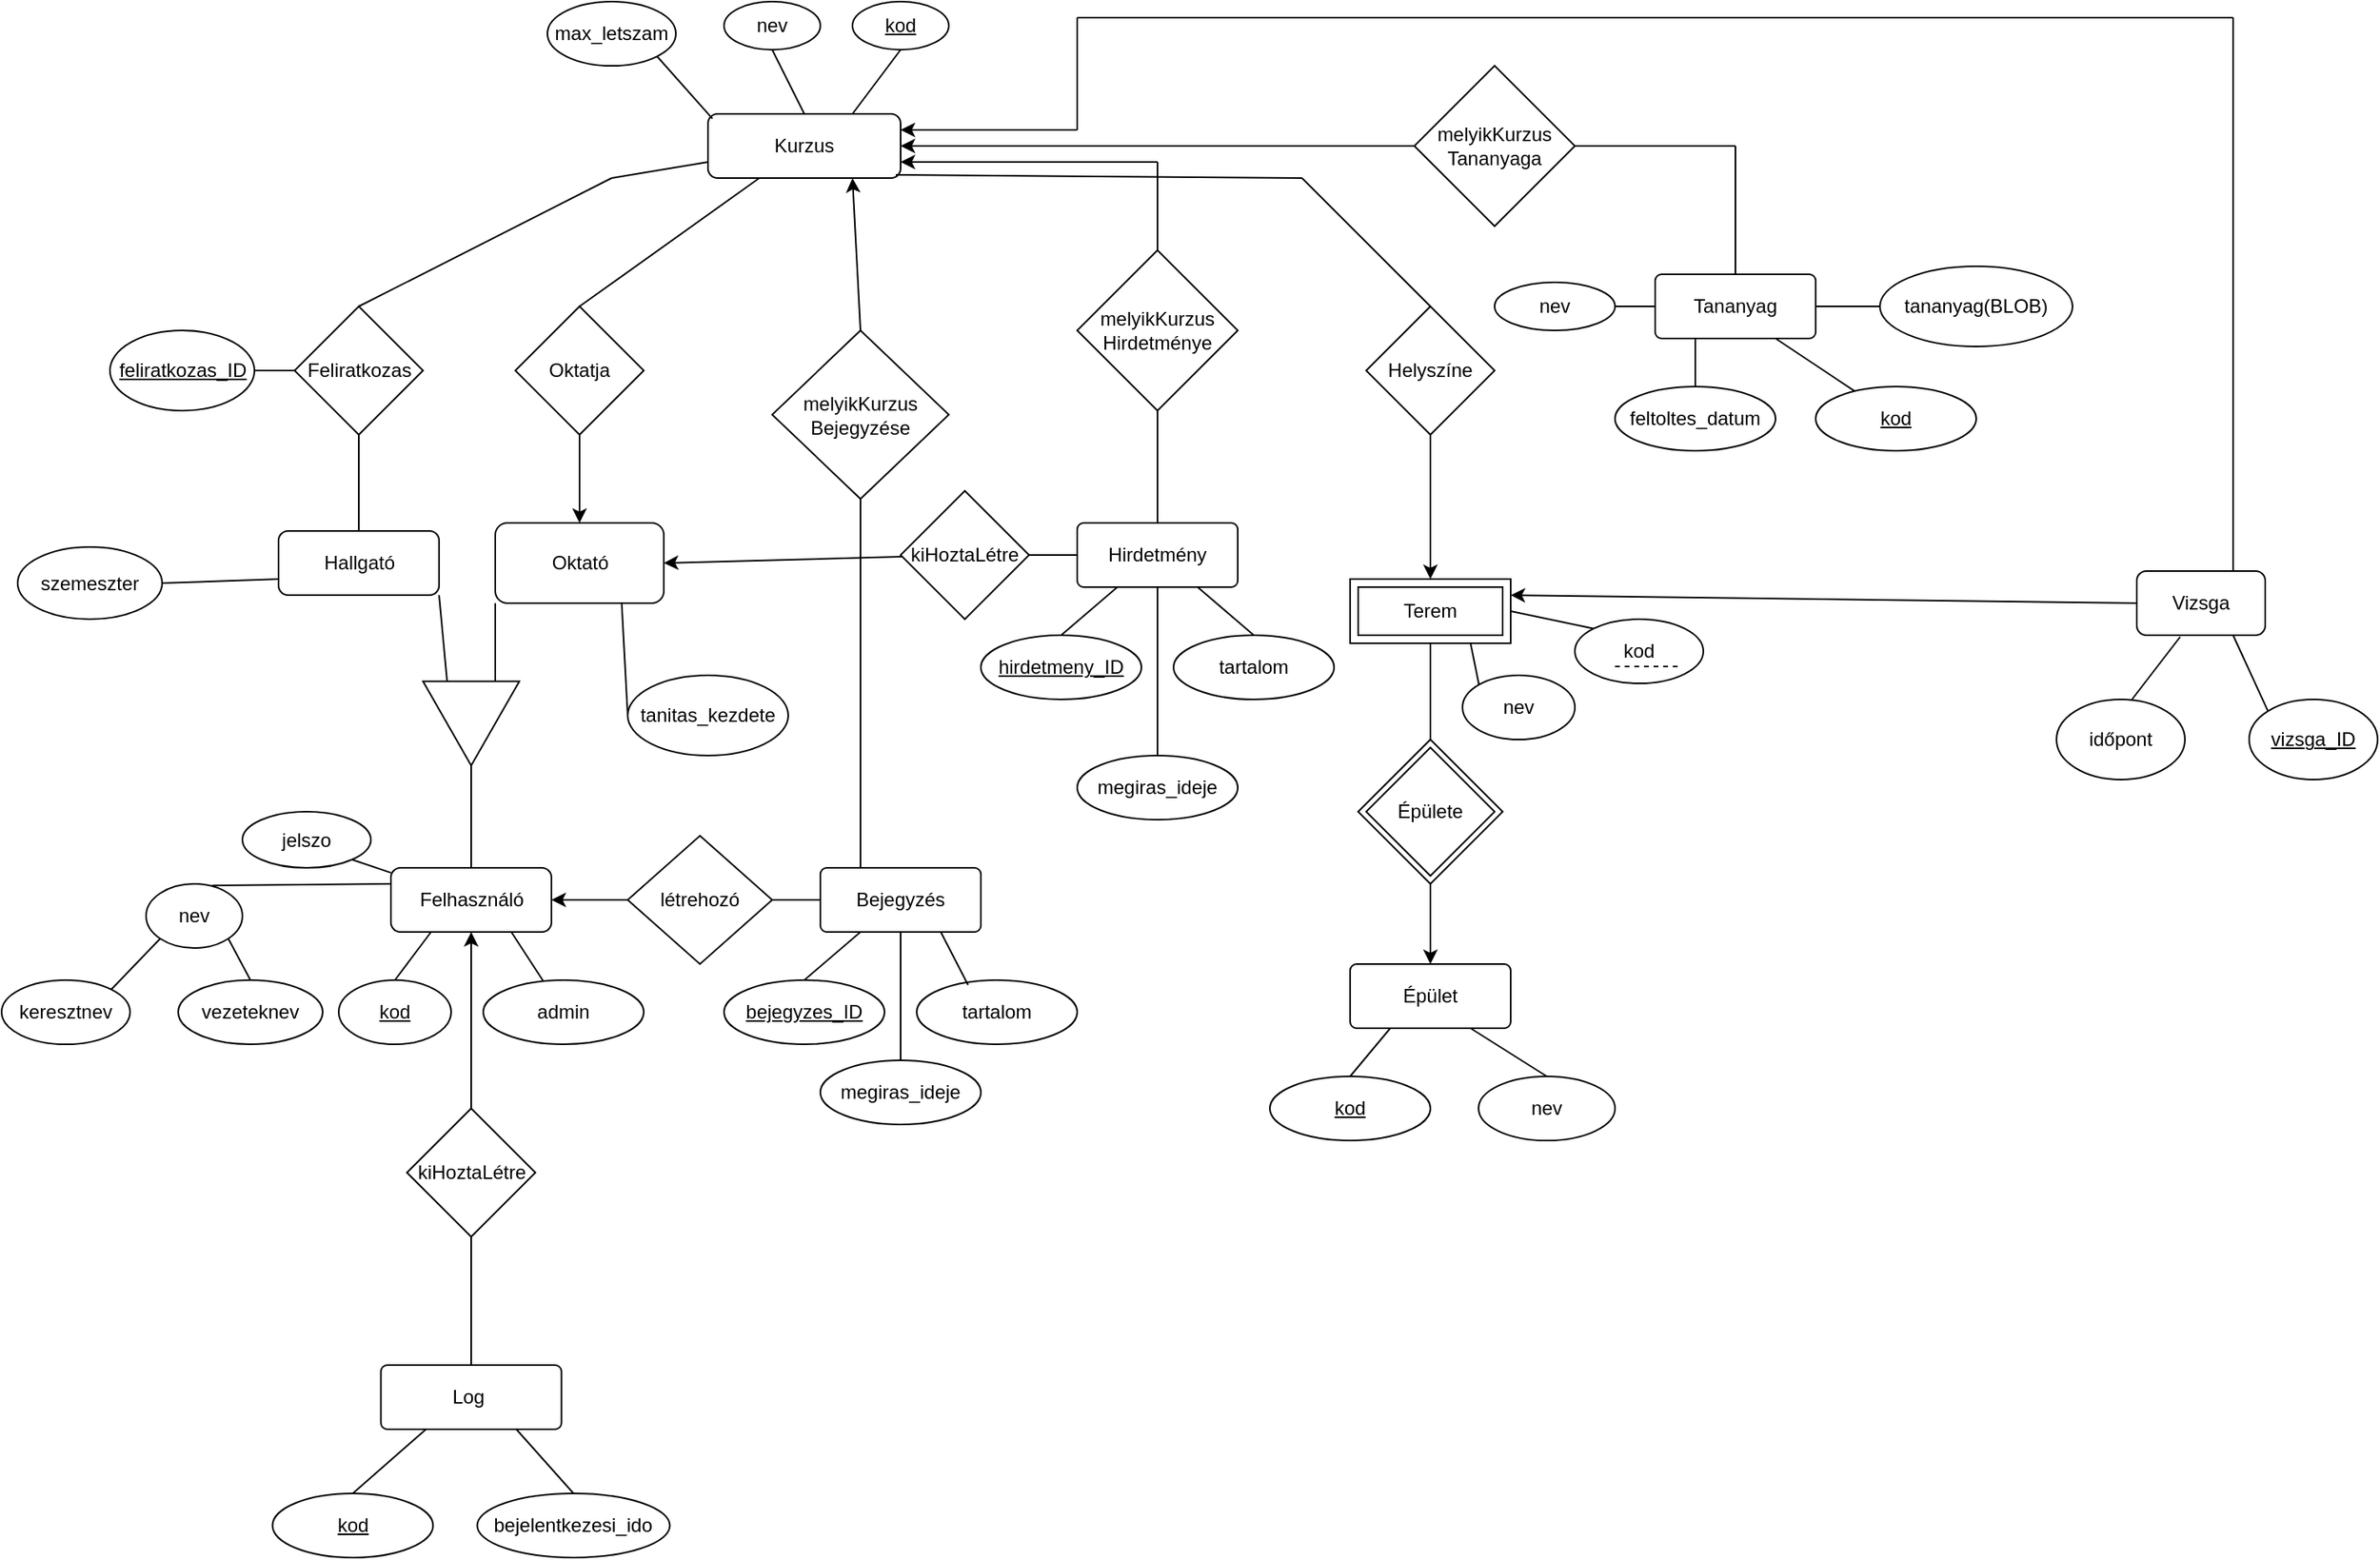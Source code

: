 <mxfile version="16.6.6" type="google"><diagram id="WmtT6XmXZEdIb6NEFMJ5" name="Page-1"><mxGraphModel dx="2021" dy="764" grid="1" gridSize="10" guides="1" tooltips="1" connect="1" arrows="1" fold="1" page="1" pageScale="1" pageWidth="1654" pageHeight="1169" math="0" shadow="0"><root><mxCell id="0"/><mxCell id="1" parent="0"/><mxCell id="8" style="edgeStyle=none;html=1;entryX=0.5;entryY=0;entryDx=0;entryDy=0;startArrow=none;startFill=0;endArrow=none;endFill=0;targetPerimeterSpacing=0;strokeWidth=1;" parent="1" source="G7EogQ3TygG4Y2U64nS0-4" target="G7EogQ3TygG4Y2U64nS0-14" edge="1"><mxGeometry relative="1" as="geometry"/></mxCell><mxCell id="G7EogQ3TygG4Y2U64nS0-4" value="Kurzus" style="rounded=1;whiteSpace=wrap;html=1;" parent="1" vertex="1"><mxGeometry x="450" y="100" width="120" height="40" as="geometry"/></mxCell><mxCell id="G7EogQ3TygG4Y2U64nS0-5" value="" style="endArrow=none;html=1;rounded=0;exitX=0.75;exitY=0;exitDx=0;exitDy=0;entryX=0.5;entryY=1;entryDx=0;entryDy=0;" parent="1" source="G7EogQ3TygG4Y2U64nS0-4" target="G7EogQ3TygG4Y2U64nS0-10" edge="1"><mxGeometry width="50" height="50" relative="1" as="geometry"><mxPoint x="560" y="50" as="sourcePoint"/><mxPoint x="580" y="50" as="targetPoint"/></mxGeometry></mxCell><mxCell id="G7EogQ3TygG4Y2U64nS0-6" value="" style="endArrow=none;html=1;rounded=0;entryX=0.5;entryY=0;entryDx=0;entryDy=0;exitX=0.5;exitY=1;exitDx=0;exitDy=0;" parent="1" source="G7EogQ3TygG4Y2U64nS0-9" target="G7EogQ3TygG4Y2U64nS0-4" edge="1"><mxGeometry width="50" height="50" relative="1" as="geometry"><mxPoint x="470" y="50" as="sourcePoint"/><mxPoint x="570" y="130" as="targetPoint"/></mxGeometry></mxCell><mxCell id="G7EogQ3TygG4Y2U64nS0-7" value="" style="endArrow=none;html=1;rounded=0;entryX=0.023;entryY=0.074;entryDx=0;entryDy=0;entryPerimeter=0;exitX=1;exitY=1;exitDx=0;exitDy=0;" parent="1" source="G7EogQ3TygG4Y2U64nS0-8" target="G7EogQ3TygG4Y2U64nS0-4" edge="1"><mxGeometry width="50" height="50" relative="1" as="geometry"><mxPoint x="390" y="50" as="sourcePoint"/><mxPoint x="440" y="100" as="targetPoint"/></mxGeometry></mxCell><mxCell id="G7EogQ3TygG4Y2U64nS0-8" value="max_letszam" style="ellipse;whiteSpace=wrap;html=1;" parent="1" vertex="1"><mxGeometry x="350" y="30" width="80" height="40" as="geometry"/></mxCell><mxCell id="G7EogQ3TygG4Y2U64nS0-9" value="nev" style="ellipse;whiteSpace=wrap;html=1;" parent="1" vertex="1"><mxGeometry x="460" y="30" width="60" height="30" as="geometry"/></mxCell><mxCell id="G7EogQ3TygG4Y2U64nS0-12" value="" style="group;fontStyle=4" parent="1" vertex="1" connectable="0"><mxGeometry x="540" y="30" width="60" height="30" as="geometry"/></mxCell><mxCell id="G7EogQ3TygG4Y2U64nS0-10" value="kod" style="ellipse;whiteSpace=wrap;html=1;fontStyle=4" parent="G7EogQ3TygG4Y2U64nS0-12" vertex="1"><mxGeometry width="60" height="30" as="geometry"/></mxCell><mxCell id="G7EogQ3TygG4Y2U64nS0-13" value="Feliratkozas" style="rhombus;whiteSpace=wrap;html=1;" parent="1" vertex="1"><mxGeometry x="192.5" y="220" width="80" height="80" as="geometry"/></mxCell><mxCell id="G7EogQ3TygG4Y2U64nS0-14" value="Oktatja" style="rhombus;whiteSpace=wrap;html=1;" parent="1" vertex="1"><mxGeometry x="330" y="220" width="80" height="80" as="geometry"/></mxCell><mxCell id="G7EogQ3TygG4Y2U64nS0-18" value="" style="endArrow=none;html=1;rounded=0;entryX=0;entryY=0.75;entryDx=0;entryDy=0;" parent="1" target="G7EogQ3TygG4Y2U64nS0-4" edge="1"><mxGeometry width="50" height="50" relative="1" as="geometry"><mxPoint x="390" y="140" as="sourcePoint"/><mxPoint x="500" y="150" as="targetPoint"/></mxGeometry></mxCell><mxCell id="G7EogQ3TygG4Y2U64nS0-19" value="" style="endArrow=none;html=1;rounded=0;exitX=0.5;exitY=0;exitDx=0;exitDy=0;" parent="1" source="G7EogQ3TygG4Y2U64nS0-13" edge="1"><mxGeometry width="50" height="50" relative="1" as="geometry"><mxPoint x="450" y="200" as="sourcePoint"/><mxPoint x="390" y="140" as="targetPoint"/></mxGeometry></mxCell><mxCell id="G7EogQ3TygG4Y2U64nS0-21" value="Oktató" style="rounded=1;whiteSpace=wrap;html=1;" parent="1" vertex="1"><mxGeometry x="317.5" y="355" width="105" height="50" as="geometry"/></mxCell><mxCell id="G7EogQ3TygG4Y2U64nS0-22" value="" style="endArrow=classic;html=1;rounded=0;exitX=0.5;exitY=1;exitDx=0;exitDy=0;entryX=0.5;entryY=0;entryDx=0;entryDy=0;" parent="1" source="G7EogQ3TygG4Y2U64nS0-14" target="G7EogQ3TygG4Y2U64nS0-21" edge="1"><mxGeometry width="50" height="50" relative="1" as="geometry"><mxPoint x="310" y="260" as="sourcePoint"/><mxPoint x="360" y="210" as="targetPoint"/></mxGeometry></mxCell><mxCell id="G7EogQ3TygG4Y2U64nS0-23" value="tanitas_kezdete" style="ellipse;whiteSpace=wrap;html=1;" parent="1" vertex="1"><mxGeometry x="400" y="450" width="100" height="50" as="geometry"/></mxCell><mxCell id="G7EogQ3TygG4Y2U64nS0-24" value="" style="endArrow=none;html=1;rounded=0;entryX=0.75;entryY=1;entryDx=0;entryDy=0;exitX=0;exitY=0.5;exitDx=0;exitDy=0;" parent="1" source="G7EogQ3TygG4Y2U64nS0-23" target="G7EogQ3TygG4Y2U64nS0-21" edge="1"><mxGeometry width="50" height="50" relative="1" as="geometry"><mxPoint x="310" y="350" as="sourcePoint"/><mxPoint x="360" y="300" as="targetPoint"/></mxGeometry></mxCell><mxCell id="G7EogQ3TygG4Y2U64nS0-25" value="Hallgató" style="rounded=1;whiteSpace=wrap;html=1;" parent="1" vertex="1"><mxGeometry x="182.5" y="360" width="100" height="40" as="geometry"/></mxCell><mxCell id="G7EogQ3TygG4Y2U64nS0-28" value="" style="endArrow=none;html=1;rounded=0;entryX=0.5;entryY=1;entryDx=0;entryDy=0;exitX=0.5;exitY=0;exitDx=0;exitDy=0;" parent="1" source="G7EogQ3TygG4Y2U64nS0-25" target="G7EogQ3TygG4Y2U64nS0-13" edge="1"><mxGeometry width="50" height="50" relative="1" as="geometry"><mxPoint x="310" y="350" as="sourcePoint"/><mxPoint x="360" y="300" as="targetPoint"/></mxGeometry></mxCell><mxCell id="G7EogQ3TygG4Y2U64nS0-29" value="szemeszter" style="ellipse;whiteSpace=wrap;html=1;" parent="1" vertex="1"><mxGeometry x="20" y="370" width="90" height="45" as="geometry"/></mxCell><mxCell id="G7EogQ3TygG4Y2U64nS0-30" value="" style="endArrow=none;html=1;rounded=0;entryX=0;entryY=0.75;entryDx=0;entryDy=0;exitX=1;exitY=0.5;exitDx=0;exitDy=0;" parent="1" source="G7EogQ3TygG4Y2U64nS0-29" target="G7EogQ3TygG4Y2U64nS0-25" edge="1"><mxGeometry width="50" height="50" relative="1" as="geometry"><mxPoint x="310" y="350" as="sourcePoint"/><mxPoint x="360" y="300" as="targetPoint"/></mxGeometry></mxCell><mxCell id="G7EogQ3TygG4Y2U64nS0-31" value="" style="triangle;whiteSpace=wrap;html=1;rotation=90;" parent="1" vertex="1"><mxGeometry x="276.25" y="450" width="52.5" height="60" as="geometry"/></mxCell><mxCell id="G7EogQ3TygG4Y2U64nS0-32" value="" style="endArrow=none;html=1;rounded=0;entryX=0;entryY=1;entryDx=0;entryDy=0;exitX=0;exitY=0.25;exitDx=0;exitDy=0;" parent="1" source="G7EogQ3TygG4Y2U64nS0-31" target="G7EogQ3TygG4Y2U64nS0-21" edge="1"><mxGeometry width="50" height="50" relative="1" as="geometry"><mxPoint x="330" y="450" as="sourcePoint"/><mxPoint x="370" y="450" as="targetPoint"/></mxGeometry></mxCell><mxCell id="G7EogQ3TygG4Y2U64nS0-33" value="" style="endArrow=none;html=1;rounded=0;entryX=1;entryY=1;entryDx=0;entryDy=0;exitX=0;exitY=0.75;exitDx=0;exitDy=0;" parent="1" source="G7EogQ3TygG4Y2U64nS0-31" target="G7EogQ3TygG4Y2U64nS0-25" edge="1"><mxGeometry width="50" height="50" relative="1" as="geometry"><mxPoint x="280" y="450" as="sourcePoint"/><mxPoint x="370" y="450" as="targetPoint"/></mxGeometry></mxCell><mxCell id="G7EogQ3TygG4Y2U64nS0-34" value="Felhasználó" style="rounded=1;whiteSpace=wrap;html=1;" parent="1" vertex="1"><mxGeometry x="252.5" y="570" width="100" height="40" as="geometry"/></mxCell><mxCell id="G7EogQ3TygG4Y2U64nS0-35" value="" style="endArrow=none;html=1;rounded=0;entryX=1;entryY=0.5;entryDx=0;entryDy=0;exitX=0.5;exitY=0;exitDx=0;exitDy=0;" parent="1" source="G7EogQ3TygG4Y2U64nS0-34" target="G7EogQ3TygG4Y2U64nS0-31" edge="1"><mxGeometry width="50" height="50" relative="1" as="geometry"><mxPoint x="270" y="570" as="sourcePoint"/><mxPoint x="320" y="520" as="targetPoint"/></mxGeometry></mxCell><mxCell id="G7EogQ3TygG4Y2U64nS0-36" value="nev" style="ellipse;whiteSpace=wrap;html=1;" parent="1" vertex="1"><mxGeometry x="100" y="580" width="60" height="40" as="geometry"/></mxCell><mxCell id="G7EogQ3TygG4Y2U64nS0-40" value="" style="endArrow=none;html=1;rounded=0;entryX=0.25;entryY=1;entryDx=0;entryDy=0;exitX=0.5;exitY=0;exitDx=0;exitDy=0;" parent="1" source="G7EogQ3TygG4Y2U64nS0-37" target="G7EogQ3TygG4Y2U64nS0-34" edge="1"><mxGeometry width="50" height="50" relative="1" as="geometry"><mxPoint x="300" y="660" as="sourcePoint"/><mxPoint x="350" y="610" as="targetPoint"/></mxGeometry></mxCell><mxCell id="G7EogQ3TygG4Y2U64nS0-41" value="" style="endArrow=none;html=1;rounded=0;entryX=0;entryY=0.25;entryDx=0;entryDy=0;exitX=0.687;exitY=0.025;exitDx=0;exitDy=0;exitPerimeter=0;" parent="1" source="G7EogQ3TygG4Y2U64nS0-36" target="G7EogQ3TygG4Y2U64nS0-34" edge="1"><mxGeometry width="50" height="50" relative="1" as="geometry"><mxPoint x="300" y="660" as="sourcePoint"/><mxPoint x="350" y="610" as="targetPoint"/></mxGeometry></mxCell><mxCell id="G7EogQ3TygG4Y2U64nS0-42" value="keresztnev" style="ellipse;whiteSpace=wrap;html=1;" parent="1" vertex="1"><mxGeometry x="10" y="640" width="80" height="40" as="geometry"/></mxCell><mxCell id="G7EogQ3TygG4Y2U64nS0-43" value="vezeteknev" style="ellipse;whiteSpace=wrap;html=1;" parent="1" vertex="1"><mxGeometry x="120" y="640" width="90" height="40" as="geometry"/></mxCell><mxCell id="G7EogQ3TygG4Y2U64nS0-44" value="" style="endArrow=none;html=1;rounded=0;entryX=1;entryY=1;entryDx=0;entryDy=0;exitX=0.5;exitY=0;exitDx=0;exitDy=0;" parent="1" source="G7EogQ3TygG4Y2U64nS0-43" target="G7EogQ3TygG4Y2U64nS0-36" edge="1"><mxGeometry width="50" height="50" relative="1" as="geometry"><mxPoint x="290" y="680" as="sourcePoint"/><mxPoint x="340" y="630" as="targetPoint"/></mxGeometry></mxCell><mxCell id="G7EogQ3TygG4Y2U64nS0-45" value="" style="endArrow=none;html=1;rounded=0;entryX=0;entryY=1;entryDx=0;entryDy=0;exitX=1;exitY=0;exitDx=0;exitDy=0;" parent="1" source="G7EogQ3TygG4Y2U64nS0-42" target="G7EogQ3TygG4Y2U64nS0-36" edge="1"><mxGeometry width="50" height="50" relative="1" as="geometry"><mxPoint x="290" y="680" as="sourcePoint"/><mxPoint x="340" y="630" as="targetPoint"/></mxGeometry></mxCell><mxCell id="G7EogQ3TygG4Y2U64nS0-46" value="Helyszíne" style="rhombus;whiteSpace=wrap;html=1;" parent="1" vertex="1"><mxGeometry x="860" y="220" width="80" height="80" as="geometry"/></mxCell><mxCell id="G7EogQ3TygG4Y2U64nS0-47" value="" style="endArrow=none;html=1;rounded=0;entryX=0.975;entryY=0.95;entryDx=0;entryDy=0;entryPerimeter=0;" parent="1" target="G7EogQ3TygG4Y2U64nS0-4" edge="1"><mxGeometry width="50" height="50" relative="1" as="geometry"><mxPoint x="820" y="140" as="sourcePoint"/><mxPoint x="680" y="360" as="targetPoint"/></mxGeometry></mxCell><mxCell id="G7EogQ3TygG4Y2U64nS0-48" value="" style="endArrow=none;html=1;rounded=0;entryX=0.5;entryY=0;entryDx=0;entryDy=0;" parent="1" target="G7EogQ3TygG4Y2U64nS0-46" edge="1"><mxGeometry width="50" height="50" relative="1" as="geometry"><mxPoint x="820" y="140" as="sourcePoint"/><mxPoint x="680" y="360" as="targetPoint"/></mxGeometry></mxCell><mxCell id="G7EogQ3TygG4Y2U64nS0-49" value="Terem" style="shape=ext;margin=3;double=1;whiteSpace=wrap;html=1;align=center;" parent="1" vertex="1"><mxGeometry x="850" y="390" width="100" height="40" as="geometry"/></mxCell><mxCell id="G7EogQ3TygG4Y2U64nS0-51" value="kod" style="ellipse;whiteSpace=wrap;html=1;" parent="1" vertex="1"><mxGeometry x="990" y="415" width="80" height="40" as="geometry"/></mxCell><mxCell id="G7EogQ3TygG4Y2U64nS0-52" value="" style="endArrow=none;dashed=1;html=1;rounded=0;" parent="1" edge="1"><mxGeometry width="50" height="50" relative="1" as="geometry"><mxPoint x="1015" y="444.5" as="sourcePoint"/><mxPoint x="1055" y="444.5" as="targetPoint"/></mxGeometry></mxCell><mxCell id="G7EogQ3TygG4Y2U64nS0-53" value="" style="endArrow=none;html=1;rounded=0;entryX=1;entryY=0.5;entryDx=0;entryDy=0;exitX=0;exitY=0;exitDx=0;exitDy=0;" parent="1" source="G7EogQ3TygG4Y2U64nS0-51" target="G7EogQ3TygG4Y2U64nS0-49" edge="1"><mxGeometry width="50" height="50" relative="1" as="geometry"><mxPoint x="980" y="410" as="sourcePoint"/><mxPoint x="900" y="430" as="targetPoint"/></mxGeometry></mxCell><mxCell id="G7EogQ3TygG4Y2U64nS0-56" value="" style="group" parent="1" vertex="1" connectable="0"><mxGeometry x="855" y="490" width="90" height="90" as="geometry"/></mxCell><mxCell id="G7EogQ3TygG4Y2U64nS0-54" value="Épülete" style="rhombus;whiteSpace=wrap;html=1;" parent="G7EogQ3TygG4Y2U64nS0-56" vertex="1"><mxGeometry x="5" y="5" width="80" height="80" as="geometry"/></mxCell><mxCell id="G7EogQ3TygG4Y2U64nS0-55" value="" style="rhombus;whiteSpace=wrap;html=1;fillColor=none;" parent="G7EogQ3TygG4Y2U64nS0-56" vertex="1"><mxGeometry width="90" height="90" as="geometry"/></mxCell><mxCell id="G7EogQ3TygG4Y2U64nS0-57" value="" style="endArrow=none;html=1;rounded=0;entryX=0.5;entryY=1;entryDx=0;entryDy=0;exitX=0.5;exitY=0;exitDx=0;exitDy=0;" parent="1" source="G7EogQ3TygG4Y2U64nS0-55" target="G7EogQ3TygG4Y2U64nS0-49" edge="1"><mxGeometry width="50" height="50" relative="1" as="geometry"><mxPoint x="680" y="460" as="sourcePoint"/><mxPoint x="730" y="410" as="targetPoint"/></mxGeometry></mxCell><mxCell id="G7EogQ3TygG4Y2U64nS0-60" value="Épület" style="rounded=1;arcSize=10;whiteSpace=wrap;html=1;align=center;fillColor=default;" parent="1" vertex="1"><mxGeometry x="850" y="630" width="100" height="40" as="geometry"/></mxCell><mxCell id="G7EogQ3TygG4Y2U64nS0-61" value="" style="endArrow=classic;html=1;rounded=0;entryX=0.5;entryY=0;entryDx=0;entryDy=0;exitX=0.5;exitY=1;exitDx=0;exitDy=0;" parent="1" source="G7EogQ3TygG4Y2U64nS0-55" target="G7EogQ3TygG4Y2U64nS0-60" edge="1"><mxGeometry width="50" height="50" relative="1" as="geometry"><mxPoint x="680" y="460" as="sourcePoint"/><mxPoint x="730" y="410" as="targetPoint"/></mxGeometry></mxCell><mxCell id="G7EogQ3TygG4Y2U64nS0-62" value="kod" style="ellipse;whiteSpace=wrap;html=1;align=center;fillColor=default;fontStyle=4" parent="1" vertex="1"><mxGeometry x="800" y="700" width="100" height="40" as="geometry"/></mxCell><mxCell id="G7EogQ3TygG4Y2U64nS0-37" value="kod" style="ellipse;whiteSpace=wrap;html=1;fontStyle=4" parent="1" vertex="1"><mxGeometry x="220" y="640" width="70" height="40" as="geometry"/></mxCell><mxCell id="G7EogQ3TygG4Y2U64nS0-63" value="nev" style="ellipse;whiteSpace=wrap;html=1;align=center;fillColor=default;" parent="1" vertex="1"><mxGeometry x="930" y="700" width="85" height="40" as="geometry"/></mxCell><mxCell id="G7EogQ3TygG4Y2U64nS0-65" value="" style="endArrow=none;html=1;rounded=0;entryX=0.25;entryY=1;entryDx=0;entryDy=0;exitX=0.5;exitY=0;exitDx=0;exitDy=0;" parent="1" source="G7EogQ3TygG4Y2U64nS0-62" target="G7EogQ3TygG4Y2U64nS0-60" edge="1"><mxGeometry width="50" height="50" relative="1" as="geometry"><mxPoint x="770" y="700" as="sourcePoint"/><mxPoint x="760" y="610" as="targetPoint"/></mxGeometry></mxCell><mxCell id="G7EogQ3TygG4Y2U64nS0-66" value="" style="endArrow=none;html=1;rounded=0;entryX=0.75;entryY=1;entryDx=0;entryDy=0;exitX=0.5;exitY=0;exitDx=0;exitDy=0;" parent="1" source="G7EogQ3TygG4Y2U64nS0-63" target="G7EogQ3TygG4Y2U64nS0-60" edge="1"><mxGeometry width="50" height="50" relative="1" as="geometry"><mxPoint x="952.626" y="705.774" as="sourcePoint"/><mxPoint x="770" y="410" as="targetPoint"/></mxGeometry></mxCell><mxCell id="G7EogQ3TygG4Y2U64nS0-80" value="Tananyag" style="rounded=1;arcSize=10;whiteSpace=wrap;html=1;align=center;fillColor=default;" parent="1" vertex="1"><mxGeometry x="1040" y="200" width="100" height="40" as="geometry"/></mxCell><mxCell id="G7EogQ3TygG4Y2U64nS0-84" value="Log&amp;nbsp;" style="rounded=1;arcSize=10;whiteSpace=wrap;html=1;align=center;fillColor=default;" parent="1" vertex="1"><mxGeometry x="246.25" y="880" width="112.5" height="40" as="geometry"/></mxCell><mxCell id="G7EogQ3TygG4Y2U64nS0-85" value="&lt;u&gt;kod&lt;/u&gt;" style="ellipse;whiteSpace=wrap;html=1;align=center;fillColor=default;" parent="1" vertex="1"><mxGeometry x="178.75" y="960" width="100" height="40" as="geometry"/></mxCell><mxCell id="G7EogQ3TygG4Y2U64nS0-86" value="bejelentkezesi_ido" style="ellipse;whiteSpace=wrap;html=1;align=center;fillColor=default;" parent="1" vertex="1"><mxGeometry x="306.25" y="960" width="120" height="40" as="geometry"/></mxCell><mxCell id="G7EogQ3TygG4Y2U64nS0-87" value="" style="endArrow=none;html=1;rounded=0;entryX=0.25;entryY=1;entryDx=0;entryDy=0;exitX=0.5;exitY=0;exitDx=0;exitDy=0;" parent="1" source="G7EogQ3TygG4Y2U64nS0-85" target="G7EogQ3TygG4Y2U64nS0-84" edge="1"><mxGeometry width="50" height="50" relative="1" as="geometry"><mxPoint x="1116.25" y="750" as="sourcePoint"/><mxPoint x="1166.25" y="700" as="targetPoint"/></mxGeometry></mxCell><mxCell id="G7EogQ3TygG4Y2U64nS0-88" value="" style="endArrow=none;html=1;rounded=0;entryX=0.75;entryY=1;entryDx=0;entryDy=0;exitX=0.5;exitY=0;exitDx=0;exitDy=0;" parent="1" source="G7EogQ3TygG4Y2U64nS0-86" target="G7EogQ3TygG4Y2U64nS0-84" edge="1"><mxGeometry width="50" height="50" relative="1" as="geometry"><mxPoint x="1116.25" y="750" as="sourcePoint"/><mxPoint x="1166.25" y="700" as="targetPoint"/></mxGeometry></mxCell><mxCell id="qGhrdci2sBfRiqo-6e7J-1" value="admin" style="ellipse;whiteSpace=wrap;html=1;align=center;" parent="1" vertex="1"><mxGeometry x="310" y="640" width="100" height="40" as="geometry"/></mxCell><mxCell id="qGhrdci2sBfRiqo-6e7J-3" value="" style="endArrow=none;html=1;rounded=0;entryX=0.75;entryY=1;entryDx=0;entryDy=0;" parent="1" source="qGhrdci2sBfRiqo-6e7J-1" target="G7EogQ3TygG4Y2U64nS0-34" edge="1"><mxGeometry width="50" height="50" relative="1" as="geometry"><mxPoint x="800" y="620" as="sourcePoint"/><mxPoint x="850" y="570" as="targetPoint"/></mxGeometry></mxCell><mxCell id="qGhrdci2sBfRiqo-6e7J-6" value="Bejegyzés" style="rounded=1;arcSize=10;whiteSpace=wrap;html=1;align=center;" parent="1" vertex="1"><mxGeometry x="520" y="570" width="100" height="40" as="geometry"/></mxCell><mxCell id="qGhrdci2sBfRiqo-6e7J-8" value="" style="endArrow=classic;html=1;rounded=0;exitX=0;exitY=0.5;exitDx=0;exitDy=0;entryX=1;entryY=0.5;entryDx=0;entryDy=0;startArrow=none;" parent="1" source="jeqJg432kpIwFKAfuzYv-24" target="G7EogQ3TygG4Y2U64nS0-34" edge="1"><mxGeometry width="50" height="50" relative="1" as="geometry"><mxPoint x="800" y="520" as="sourcePoint"/><mxPoint x="360" y="590" as="targetPoint"/></mxGeometry></mxCell><mxCell id="qGhrdci2sBfRiqo-6e7J-9" value="bejegyzes_ID" style="ellipse;whiteSpace=wrap;html=1;align=center;fontStyle=4;" parent="1" vertex="1"><mxGeometry x="460" y="640" width="100" height="40" as="geometry"/></mxCell><mxCell id="qGhrdci2sBfRiqo-6e7J-10" value="" style="endArrow=none;html=1;rounded=0;entryX=0.25;entryY=1;entryDx=0;entryDy=0;exitX=0.5;exitY=0;exitDx=0;exitDy=0;" parent="1" source="qGhrdci2sBfRiqo-6e7J-9" target="qGhrdci2sBfRiqo-6e7J-6" edge="1"><mxGeometry width="50" height="50" relative="1" as="geometry"><mxPoint x="800" y="520" as="sourcePoint"/><mxPoint x="850" y="470" as="targetPoint"/></mxGeometry></mxCell><mxCell id="qGhrdci2sBfRiqo-6e7J-11" value="tartalom" style="ellipse;whiteSpace=wrap;html=1;align=center;" parent="1" vertex="1"><mxGeometry x="580" y="640" width="100" height="40" as="geometry"/></mxCell><mxCell id="qGhrdci2sBfRiqo-6e7J-12" value="" style="endArrow=none;html=1;rounded=0;entryX=0.75;entryY=1;entryDx=0;entryDy=0;exitX=0.32;exitY=0.075;exitDx=0;exitDy=0;exitPerimeter=0;" parent="1" source="qGhrdci2sBfRiqo-6e7J-11" target="qGhrdci2sBfRiqo-6e7J-6" edge="1"><mxGeometry width="50" height="50" relative="1" as="geometry"><mxPoint x="800" y="420" as="sourcePoint"/><mxPoint x="850" y="370" as="targetPoint"/></mxGeometry></mxCell><mxCell id="12" style="edgeStyle=none;html=1;entryX=1;entryY=0.5;entryDx=0;entryDy=0;startArrow=none;startFill=0;endArrow=classic;endFill=1;targetPerimeterSpacing=0;strokeWidth=1;" parent="1" source="jeqJg432kpIwFKAfuzYv-20" target="G7EogQ3TygG4Y2U64nS0-21" edge="1"><mxGeometry relative="1" as="geometry"/></mxCell><mxCell id="qGhrdci2sBfRiqo-6e7J-15" value="Hirdetmény" style="rounded=1;arcSize=10;whiteSpace=wrap;html=1;align=center;" parent="1" vertex="1"><mxGeometry x="680" y="355" width="100" height="40" as="geometry"/></mxCell><mxCell id="qGhrdci2sBfRiqo-6e7J-16" value="" style="endArrow=none;html=1;rounded=0;exitX=0.5;exitY=0;exitDx=0;exitDy=0;" parent="1" source="qGhrdci2sBfRiqo-6e7J-15" edge="1" target="jeqJg432kpIwFKAfuzYv-18"><mxGeometry width="50" height="50" relative="1" as="geometry"><mxPoint x="800" y="420" as="sourcePoint"/><mxPoint x="700" y="110" as="targetPoint"/></mxGeometry></mxCell><mxCell id="qGhrdci2sBfRiqo-6e7J-17" value="" style="endArrow=classic;html=1;rounded=0;exitX=0.5;exitY=0;exitDx=0;exitDy=0;startArrow=none;entryX=0.75;entryY=1;entryDx=0;entryDy=0;" parent="1" source="jeqJg432kpIwFKAfuzYv-22" target="G7EogQ3TygG4Y2U64nS0-4" edge="1"><mxGeometry width="50" height="50" relative="1" as="geometry"><mxPoint x="800" y="420" as="sourcePoint"/><mxPoint x="550" y="160" as="targetPoint"/></mxGeometry></mxCell><mxCell id="qGhrdci2sBfRiqo-6e7J-18" value="" style="endArrow=classic;html=1;rounded=0;entryX=1;entryY=0.75;entryDx=0;entryDy=0;" parent="1" target="G7EogQ3TygG4Y2U64nS0-4" edge="1"><mxGeometry width="50" height="50" relative="1" as="geometry"><mxPoint x="730" y="130" as="sourcePoint"/><mxPoint x="850" y="370" as="targetPoint"/></mxGeometry></mxCell><mxCell id="qGhrdci2sBfRiqo-6e7J-19" value="hirdetmeny_ID" style="ellipse;whiteSpace=wrap;html=1;align=center;fontStyle=4;" parent="1" vertex="1"><mxGeometry x="620" y="425" width="100" height="40" as="geometry"/></mxCell><mxCell id="qGhrdci2sBfRiqo-6e7J-20" value="tartalom" style="ellipse;whiteSpace=wrap;html=1;align=center;" parent="1" vertex="1"><mxGeometry x="740" y="425" width="100" height="40" as="geometry"/></mxCell><mxCell id="qGhrdci2sBfRiqo-6e7J-21" value="" style="endArrow=none;html=1;rounded=0;entryX=0.25;entryY=1;entryDx=0;entryDy=0;exitX=0.5;exitY=0;exitDx=0;exitDy=0;" parent="1" source="qGhrdci2sBfRiqo-6e7J-19" target="qGhrdci2sBfRiqo-6e7J-15" edge="1"><mxGeometry width="50" height="50" relative="1" as="geometry"><mxPoint x="130" y="515" as="sourcePoint"/><mxPoint x="180" y="465" as="targetPoint"/></mxGeometry></mxCell><mxCell id="qGhrdci2sBfRiqo-6e7J-22" value="" style="endArrow=none;html=1;rounded=0;entryX=0.75;entryY=1;entryDx=0;entryDy=0;exitX=0.5;exitY=0;exitDx=0;exitDy=0;" parent="1" source="qGhrdci2sBfRiqo-6e7J-20" target="qGhrdci2sBfRiqo-6e7J-15" edge="1"><mxGeometry width="50" height="50" relative="1" as="geometry"><mxPoint x="130" y="515" as="sourcePoint"/><mxPoint x="180" y="465" as="targetPoint"/></mxGeometry></mxCell><mxCell id="qGhrdci2sBfRiqo-6e7J-23" value="" style="endArrow=classic;html=1;rounded=0;entryX=1;entryY=0.5;entryDx=0;entryDy=0;startArrow=none;" parent="1" target="G7EogQ3TygG4Y2U64nS0-4" edge="1" source="jeqJg432kpIwFKAfuzYv-26"><mxGeometry width="50" height="50" relative="1" as="geometry"><mxPoint x="1090" y="120" as="sourcePoint"/><mxPoint x="850" y="370" as="targetPoint"/></mxGeometry></mxCell><mxCell id="qGhrdci2sBfRiqo-6e7J-24" value="" style="endArrow=none;html=1;rounded=0;exitX=0.5;exitY=0;exitDx=0;exitDy=0;" parent="1" source="G7EogQ3TygG4Y2U64nS0-80" edge="1"><mxGeometry width="50" height="50" relative="1" as="geometry"><mxPoint x="800" y="420" as="sourcePoint"/><mxPoint x="1090" y="120" as="targetPoint"/></mxGeometry></mxCell><mxCell id="qGhrdci2sBfRiqo-6e7J-25" value="nev" style="ellipse;whiteSpace=wrap;html=1;align=center;" parent="1" vertex="1"><mxGeometry x="940" y="205" width="75" height="30" as="geometry"/></mxCell><mxCell id="qGhrdci2sBfRiqo-6e7J-26" value="feltoltes_datum" style="ellipse;whiteSpace=wrap;html=1;align=center;" parent="1" vertex="1"><mxGeometry x="1015" y="270" width="100" height="40" as="geometry"/></mxCell><mxCell id="qGhrdci2sBfRiqo-6e7J-27" value="tananyag(BLOB)" style="ellipse;whiteSpace=wrap;html=1;align=center;" parent="1" vertex="1"><mxGeometry x="1180" y="195" width="120" height="50" as="geometry"/></mxCell><mxCell id="qGhrdci2sBfRiqo-6e7J-28" value="" style="endArrow=none;html=1;rounded=0;entryX=0;entryY=0.5;entryDx=0;entryDy=0;exitX=1;exitY=0.5;exitDx=0;exitDy=0;" parent="1" source="qGhrdci2sBfRiqo-6e7J-25" target="G7EogQ3TygG4Y2U64nS0-80" edge="1"><mxGeometry width="50" height="50" relative="1" as="geometry"><mxPoint x="800" y="420" as="sourcePoint"/><mxPoint x="850" y="370" as="targetPoint"/></mxGeometry></mxCell><mxCell id="qGhrdci2sBfRiqo-6e7J-29" value="" style="endArrow=none;html=1;rounded=0;entryX=0.25;entryY=1;entryDx=0;entryDy=0;exitX=0.5;exitY=0;exitDx=0;exitDy=0;" parent="1" source="qGhrdci2sBfRiqo-6e7J-26" target="G7EogQ3TygG4Y2U64nS0-80" edge="1"><mxGeometry width="50" height="50" relative="1" as="geometry"><mxPoint x="800" y="420" as="sourcePoint"/><mxPoint x="850" y="370" as="targetPoint"/></mxGeometry></mxCell><mxCell id="qGhrdci2sBfRiqo-6e7J-30" value="" style="endArrow=none;html=1;rounded=0;entryX=0;entryY=0.5;entryDx=0;entryDy=0;exitX=1;exitY=0.5;exitDx=0;exitDy=0;" parent="1" source="G7EogQ3TygG4Y2U64nS0-80" target="qGhrdci2sBfRiqo-6e7J-27" edge="1"><mxGeometry width="50" height="50" relative="1" as="geometry"><mxPoint x="800" y="420" as="sourcePoint"/><mxPoint x="850" y="370" as="targetPoint"/></mxGeometry></mxCell><mxCell id="qGhrdci2sBfRiqo-6e7J-31" value="" style="endArrow=classic;html=1;rounded=0;exitX=0.5;exitY=0;exitDx=0;exitDy=0;entryX=0.5;entryY=1;entryDx=0;entryDy=0;startArrow=none;" parent="1" source="jeqJg432kpIwFKAfuzYv-28" target="G7EogQ3TygG4Y2U64nS0-34" edge="1"><mxGeometry width="50" height="50" relative="1" as="geometry"><mxPoint x="290" y="790" as="sourcePoint"/><mxPoint x="340" y="740" as="targetPoint"/></mxGeometry></mxCell><mxCell id="qGhrdci2sBfRiqo-6e7J-32" value="" style="endArrow=none;html=1;rounded=0;entryX=0.5;entryY=1;entryDx=0;entryDy=0;exitX=0.5;exitY=0;exitDx=0;exitDy=0;targetPerimeterSpacing=0;strokeWidth=1;endFill=0;startArrow=classic;startFill=1;" parent="1" source="G7EogQ3TygG4Y2U64nS0-49" target="G7EogQ3TygG4Y2U64nS0-46" edge="1"><mxGeometry width="50" height="50" relative="1" as="geometry"><mxPoint x="880" y="410" as="sourcePoint"/><mxPoint x="930" y="360" as="targetPoint"/></mxGeometry></mxCell><mxCell id="3" style="edgeStyle=none;html=1;entryX=0.5;entryY=1;entryDx=0;entryDy=0;startArrow=none;startFill=0;endArrow=none;endFill=0;targetPerimeterSpacing=0;strokeWidth=1;" parent="1" source="2" target="qGhrdci2sBfRiqo-6e7J-6" edge="1"><mxGeometry relative="1" as="geometry"/></mxCell><mxCell id="2" value="megiras_ideje" style="ellipse;whiteSpace=wrap;html=1;align=center;" parent="1" vertex="1"><mxGeometry x="520" y="690" width="100" height="40" as="geometry"/></mxCell><mxCell id="7" style="edgeStyle=none;html=1;entryX=0.75;entryY=1;entryDx=0;entryDy=0;startArrow=none;startFill=0;endArrow=none;endFill=0;targetPerimeterSpacing=0;strokeWidth=1;" parent="1" source="6" target="G7EogQ3TygG4Y2U64nS0-80" edge="1"><mxGeometry relative="1" as="geometry"/></mxCell><mxCell id="6" value="&lt;u&gt;kod&lt;/u&gt;" style="ellipse;whiteSpace=wrap;html=1;align=center;" parent="1" vertex="1"><mxGeometry x="1140" y="270" width="100" height="40" as="geometry"/></mxCell><mxCell id="11" style="edgeStyle=none;html=1;entryX=0.5;entryY=1;entryDx=0;entryDy=0;startArrow=none;startFill=0;endArrow=none;endFill=0;targetPerimeterSpacing=0;strokeWidth=1;" parent="1" source="10" target="qGhrdci2sBfRiqo-6e7J-15" edge="1"><mxGeometry relative="1" as="geometry"/></mxCell><mxCell id="10" value="megiras_ideje" style="ellipse;whiteSpace=wrap;html=1;align=center;" parent="1" vertex="1"><mxGeometry x="680" y="500" width="100" height="40" as="geometry"/></mxCell><mxCell id="14" style="edgeStyle=none;html=1;endArrow=none;endFill=0;exitX=1;exitY=1;exitDx=0;exitDy=0;" parent="1" source="15" target="G7EogQ3TygG4Y2U64nS0-34" edge="1"><mxGeometry relative="1" as="geometry"><mxPoint x="213" y="552" as="sourcePoint"/></mxGeometry></mxCell><mxCell id="15" value="jelszo" style="ellipse;whiteSpace=wrap;html=1;align=center;" parent="1" vertex="1"><mxGeometry x="160" y="535" width="80" height="35" as="geometry"/></mxCell><mxCell id="jeqJg432kpIwFKAfuzYv-15" value="Vizsga" style="rounded=1;whiteSpace=wrap;html=1;" vertex="1" parent="1"><mxGeometry x="1340" y="385" width="80" height="40" as="geometry"/></mxCell><mxCell id="jeqJg432kpIwFKAfuzYv-16" value="feliratkozas_ID" style="ellipse;whiteSpace=wrap;html=1;fontStyle=4" vertex="1" parent="1"><mxGeometry x="77.5" y="235" width="90" height="50" as="geometry"/></mxCell><mxCell id="jeqJg432kpIwFKAfuzYv-17" value="" style="endArrow=none;html=1;rounded=0;entryX=0;entryY=0.5;entryDx=0;entryDy=0;exitX=1;exitY=0.5;exitDx=0;exitDy=0;" edge="1" parent="1" source="jeqJg432kpIwFKAfuzYv-16" target="G7EogQ3TygG4Y2U64nS0-13"><mxGeometry width="50" height="50" relative="1" as="geometry"><mxPoint x="800" y="420" as="sourcePoint"/><mxPoint x="850" y="370" as="targetPoint"/></mxGeometry></mxCell><mxCell id="jeqJg432kpIwFKAfuzYv-18" value="melyikKurzus&lt;br&gt;Hirdetménye" style="rhombus;whiteSpace=wrap;html=1;" vertex="1" parent="1"><mxGeometry x="680" y="185" width="100" height="100" as="geometry"/></mxCell><mxCell id="jeqJg432kpIwFKAfuzYv-19" value="" style="endArrow=none;html=1;rounded=0;entryX=0.5;entryY=0;entryDx=0;entryDy=0;" edge="1" parent="1" target="jeqJg432kpIwFKAfuzYv-18"><mxGeometry width="50" height="50" relative="1" as="geometry"><mxPoint x="730" y="130" as="sourcePoint"/><mxPoint x="850" y="270" as="targetPoint"/></mxGeometry></mxCell><mxCell id="jeqJg432kpIwFKAfuzYv-20" value="kiHoztaLétre" style="rhombus;whiteSpace=wrap;html=1;" vertex="1" parent="1"><mxGeometry x="570" y="335" width="80" height="80" as="geometry"/></mxCell><mxCell id="jeqJg432kpIwFKAfuzYv-21" value="" style="edgeStyle=none;html=1;entryX=1;entryY=0.5;entryDx=0;entryDy=0;startArrow=none;startFill=0;endArrow=none;endFill=1;strokeWidth=1;" edge="1" parent="1" source="qGhrdci2sBfRiqo-6e7J-15" target="jeqJg432kpIwFKAfuzYv-20"><mxGeometry relative="1" as="geometry"><mxPoint x="680" y="375.87" as="sourcePoint"/><mxPoint x="670" y="375" as="targetPoint"/></mxGeometry></mxCell><mxCell id="jeqJg432kpIwFKAfuzYv-22" value="melyikKurzus&lt;br&gt;Bejegyzése" style="rhombus;whiteSpace=wrap;html=1;" vertex="1" parent="1"><mxGeometry x="490" y="235" width="110" height="105" as="geometry"/></mxCell><mxCell id="jeqJg432kpIwFKAfuzYv-23" value="" style="endArrow=none;html=1;rounded=0;exitX=0.25;exitY=0;exitDx=0;exitDy=0;entryX=0.5;entryY=1;entryDx=0;entryDy=0;" edge="1" parent="1" source="qGhrdci2sBfRiqo-6e7J-6" target="jeqJg432kpIwFKAfuzYv-22"><mxGeometry width="50" height="50" relative="1" as="geometry"><mxPoint x="545" y="570" as="sourcePoint"/><mxPoint x="540" y="140" as="targetPoint"/></mxGeometry></mxCell><mxCell id="jeqJg432kpIwFKAfuzYv-24" value="létrehozó" style="rhombus;whiteSpace=wrap;html=1;" vertex="1" parent="1"><mxGeometry x="400" y="550" width="90" height="80" as="geometry"/></mxCell><mxCell id="jeqJg432kpIwFKAfuzYv-25" value="" style="endArrow=none;html=1;rounded=0;exitX=0;exitY=0.5;exitDx=0;exitDy=0;entryX=1;entryY=0.5;entryDx=0;entryDy=0;" edge="1" parent="1" source="qGhrdci2sBfRiqo-6e7J-6" target="jeqJg432kpIwFKAfuzYv-24"><mxGeometry width="50" height="50" relative="1" as="geometry"><mxPoint x="520" y="590" as="sourcePoint"/><mxPoint x="352.5" y="590" as="targetPoint"/></mxGeometry></mxCell><mxCell id="jeqJg432kpIwFKAfuzYv-26" value="melyikKurzus&lt;br&gt;Tananyaga" style="rhombus;whiteSpace=wrap;html=1;" vertex="1" parent="1"><mxGeometry x="890" y="70" width="100" height="100" as="geometry"/></mxCell><mxCell id="jeqJg432kpIwFKAfuzYv-27" value="" style="endArrow=none;html=1;rounded=0;entryX=1;entryY=0.5;entryDx=0;entryDy=0;" edge="1" parent="1" target="jeqJg432kpIwFKAfuzYv-26"><mxGeometry width="50" height="50" relative="1" as="geometry"><mxPoint x="1090" y="120" as="sourcePoint"/><mxPoint x="570" y="120" as="targetPoint"/></mxGeometry></mxCell><mxCell id="jeqJg432kpIwFKAfuzYv-28" value="kiHoztaLétre" style="rhombus;whiteSpace=wrap;html=1;" vertex="1" parent="1"><mxGeometry x="262.5" y="720" width="80" height="80" as="geometry"/></mxCell><mxCell id="jeqJg432kpIwFKAfuzYv-29" value="" style="endArrow=none;html=1;rounded=0;exitX=0.5;exitY=0;exitDx=0;exitDy=0;entryX=0.5;entryY=1;entryDx=0;entryDy=0;" edge="1" parent="1" source="G7EogQ3TygG4Y2U64nS0-84" target="jeqJg432kpIwFKAfuzYv-28"><mxGeometry width="50" height="50" relative="1" as="geometry"><mxPoint x="298.75" y="880" as="sourcePoint"/><mxPoint x="302.5" y="610" as="targetPoint"/></mxGeometry></mxCell><mxCell id="jeqJg432kpIwFKAfuzYv-31" value="" style="endArrow=none;html=1;rounded=0;entryX=0.75;entryY=0;entryDx=0;entryDy=0;" edge="1" parent="1" target="jeqJg432kpIwFKAfuzYv-15"><mxGeometry width="50" height="50" relative="1" as="geometry"><mxPoint x="1400" y="40" as="sourcePoint"/><mxPoint x="850" y="350" as="targetPoint"/></mxGeometry></mxCell><mxCell id="jeqJg432kpIwFKAfuzYv-32" value="" style="endArrow=none;html=1;rounded=0;" edge="1" parent="1"><mxGeometry width="50" height="50" relative="1" as="geometry"><mxPoint x="680" y="40" as="sourcePoint"/><mxPoint x="1400" y="40" as="targetPoint"/></mxGeometry></mxCell><mxCell id="jeqJg432kpIwFKAfuzYv-33" value="" style="endArrow=none;html=1;rounded=0;" edge="1" parent="1"><mxGeometry width="50" height="50" relative="1" as="geometry"><mxPoint x="680" y="110" as="sourcePoint"/><mxPoint x="680" y="40" as="targetPoint"/></mxGeometry></mxCell><mxCell id="jeqJg432kpIwFKAfuzYv-34" value="" style="endArrow=classic;html=1;rounded=0;entryX=1;entryY=0.25;entryDx=0;entryDy=0;" edge="1" parent="1" target="G7EogQ3TygG4Y2U64nS0-4"><mxGeometry width="50" height="50" relative="1" as="geometry"><mxPoint x="680" y="110" as="sourcePoint"/><mxPoint x="850" y="350" as="targetPoint"/></mxGeometry></mxCell><mxCell id="jeqJg432kpIwFKAfuzYv-35" value="vizsga_ID" style="ellipse;whiteSpace=wrap;html=1;fontStyle=4" vertex="1" parent="1"><mxGeometry x="1410" y="465" width="80" height="50" as="geometry"/></mxCell><mxCell id="jeqJg432kpIwFKAfuzYv-36" value="időpont" style="ellipse;whiteSpace=wrap;html=1;" vertex="1" parent="1"><mxGeometry x="1290" y="465" width="80" height="50" as="geometry"/></mxCell><mxCell id="jeqJg432kpIwFKAfuzYv-37" value="" style="endArrow=none;html=1;rounded=0;entryX=0.338;entryY=1.025;entryDx=0;entryDy=0;entryPerimeter=0;exitX=0.588;exitY=0;exitDx=0;exitDy=0;exitPerimeter=0;" edge="1" parent="1" source="jeqJg432kpIwFKAfuzYv-36" target="jeqJg432kpIwFKAfuzYv-15"><mxGeometry width="50" height="50" relative="1" as="geometry"><mxPoint x="800" y="400" as="sourcePoint"/><mxPoint x="850" y="350" as="targetPoint"/></mxGeometry></mxCell><mxCell id="jeqJg432kpIwFKAfuzYv-38" value="" style="endArrow=none;html=1;rounded=0;entryX=0;entryY=0;entryDx=0;entryDy=0;exitX=0.75;exitY=1;exitDx=0;exitDy=0;" edge="1" parent="1" source="jeqJg432kpIwFKAfuzYv-15" target="jeqJg432kpIwFKAfuzYv-35"><mxGeometry width="50" height="50" relative="1" as="geometry"><mxPoint x="800" y="400" as="sourcePoint"/><mxPoint x="850" y="350" as="targetPoint"/></mxGeometry></mxCell><mxCell id="jeqJg432kpIwFKAfuzYv-39" value="" style="endArrow=classic;html=1;rounded=0;exitX=0;exitY=0.5;exitDx=0;exitDy=0;entryX=1;entryY=0.25;entryDx=0;entryDy=0;" edge="1" parent="1" source="jeqJg432kpIwFKAfuzYv-15" target="G7EogQ3TygG4Y2U64nS0-49"><mxGeometry width="50" height="50" relative="1" as="geometry"><mxPoint x="800" y="400" as="sourcePoint"/><mxPoint x="850" y="350" as="targetPoint"/></mxGeometry></mxCell><mxCell id="jeqJg432kpIwFKAfuzYv-41" value="" style="endArrow=none;html=1;rounded=0;entryX=0.75;entryY=1;entryDx=0;entryDy=0;exitX=0;exitY=0;exitDx=0;exitDy=0;" edge="1" parent="1" source="jeqJg432kpIwFKAfuzYv-42" target="G7EogQ3TygG4Y2U64nS0-49"><mxGeometry width="50" height="50" relative="1" as="geometry"><mxPoint x="937.5" y="450" as="sourcePoint"/><mxPoint x="720" y="410" as="targetPoint"/></mxGeometry></mxCell><mxCell id="jeqJg432kpIwFKAfuzYv-42" value="nev" style="ellipse;whiteSpace=wrap;html=1;" vertex="1" parent="1"><mxGeometry x="920" y="450" width="70" height="40" as="geometry"/></mxCell></root></mxGraphModel></diagram></mxfile>